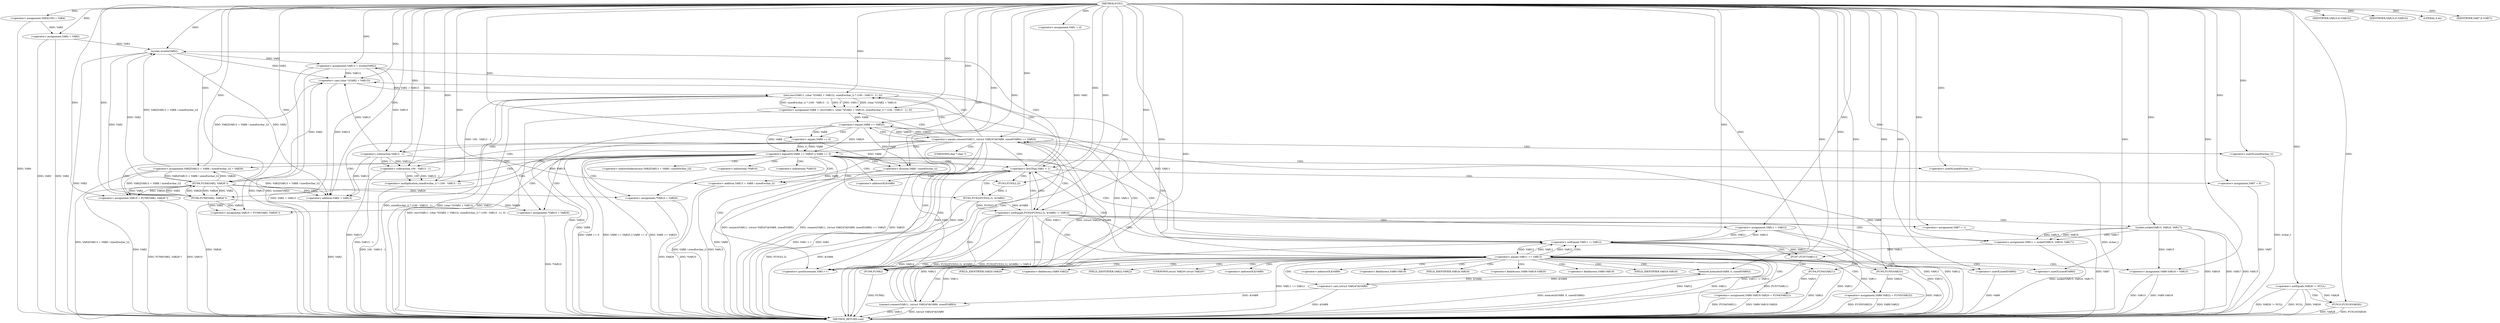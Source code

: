 digraph FUN1 {  
"1000100" [label = "(METHOD,FUN1)" ]
"1000288" [label = "(METHOD_RETURN,void)" ]
"1000105" [label = "(<operator>.assignment,VAR3[100] = VAR4)" ]
"1000108" [label = "(<operator>.assignment,VAR2 = VAR3)" ]
"1000112" [label = "(<operator>.assignment,VAR1 = 0)" ]
"1000115" [label = "(<operator>.lessThan,VAR1 < 1)" ]
"1000118" [label = "(<operator>.postIncrement,VAR1++)" ]
"1000124" [label = "(<operator>.assignment,VAR7 = 0)" ]
"1000131" [label = "(<operator>.assignment,VAR11 = VAR12)" ]
"1000135" [label = "(<operator>.assignment,VAR13 = wcslen(VAR2))" ]
"1000137" [label = "(wcslen,wcslen(VAR2))" ]
"1000142" [label = "(<operator>.notEquals,FUN2(FUN3(2,2), &VAR6) != VAR14)" ]
"1000143" [label = "(FUN2,FUN2(FUN3(2,2), &VAR6))" ]
"1000144" [label = "(FUN3,FUN3(2,2))" ]
"1000152" [label = "(<operator>.assignment,VAR7 = 1)" ]
"1000155" [label = "(<operator>.assignment,VAR11 = socket(VAR15, VAR16, VAR17))" ]
"1000157" [label = "(socket,socket(VAR15, VAR16, VAR17))" ]
"1000162" [label = "(<operator>.equals,VAR11 == VAR12)" ]
"1000167" [label = "(memset,memset(&VAR9, 0, sizeof(VAR9)))" ]
"1000171" [label = "(<operator>.sizeOf,sizeof(VAR9))" ]
"1000173" [label = "(<operator>.assignment,VAR9.VAR18 = VAR15)" ]
"1000178" [label = "(<operator>.assignment,VAR9.VAR19.VAR20 = FUN4(VAR21))" ]
"1000184" [label = "(FUN4,FUN4(VAR21))" ]
"1000186" [label = "(<operator>.assignment,VAR9.VAR22 = FUN5(VAR23))" ]
"1000190" [label = "(FUN5,FUN5(VAR23))" ]
"1000193" [label = "(<operator>.equals,connect(VAR11, (struct VAR24*)&VAR9, sizeof(VAR9)) == VAR25)" ]
"1000194" [label = "(connect,connect(VAR11, (struct VAR24*)&VAR9, sizeof(VAR9)))" ]
"1000196" [label = "(<operator>.cast,(struct VAR24*)&VAR9)" ]
"1000200" [label = "(<operator>.sizeOf,sizeof(VAR9))" ]
"1000205" [label = "(<operator>.assignment,VAR8 = recv(VAR11, (char *)(VAR2 + VAR13), sizeof(wchar_t) * (100 - VAR13 - 1), 0))" ]
"1000207" [label = "(recv,recv(VAR11, (char *)(VAR2 + VAR13), sizeof(wchar_t) * (100 - VAR13 - 1), 0))" ]
"1000209" [label = "(<operator>.cast,(char *)(VAR2 + VAR13))" ]
"1000211" [label = "(<operator>.addition,VAR2 + VAR13)" ]
"1000214" [label = "(<operator>.multiplication,sizeof(wchar_t) * (100 - VAR13 - 1))" ]
"1000215" [label = "(<operator>.sizeOf,sizeof(wchar_t))" ]
"1000217" [label = "(<operator>.subtraction,100 - VAR13 - 1)" ]
"1000219" [label = "(<operator>.subtraction,VAR13 - 1)" ]
"1000224" [label = "(<operator>.logicalOr,VAR8 == VAR25 || VAR8 == 0)" ]
"1000225" [label = "(<operator>.equals,VAR8 == VAR25)" ]
"1000228" [label = "(<operator>.equals,VAR8 == 0)" ]
"1000233" [label = "(<operator>.assignment,VAR2[VAR13 + VAR8 / sizeof(wchar_t)] = VAR26)" ]
"1000236" [label = "(<operator>.addition,VAR13 + VAR8 / sizeof(wchar_t))" ]
"1000238" [label = "(<operator>.division,VAR8 / sizeof(wchar_t))" ]
"1000240" [label = "(<operator>.sizeOf,sizeof(wchar_t))" ]
"1000243" [label = "(<operator>.assignment,VAR10 = FUN6(VAR2, VAR26''))" ]
"1000245" [label = "(FUN6,FUN6(VAR2, VAR26''))" ]
"1000249" [label = "(IDENTIFIER,VAR10,if (VAR10))" ]
"1000251" [label = "(<operator>.assignment,*VAR10 = VAR26)" ]
"1000255" [label = "(<operator>.assignment,VAR10 = FUN6(VAR2, VAR26''))" ]
"1000257" [label = "(FUN6,FUN6(VAR2, VAR26''))" ]
"1000261" [label = "(IDENTIFIER,VAR10,if (VAR10))" ]
"1000263" [label = "(<operator>.assignment,*VAR10 = VAR26)" ]
"1000267" [label = "(LITERAL,0,do)" ]
"1000269" [label = "(<operator>.notEquals,VAR11 != VAR12)" ]
"1000273" [label = "(FUN7,FUN7(VAR11))" ]
"1000276" [label = "(IDENTIFIER,VAR7,if (VAR7))" ]
"1000278" [label = "(FUN8,FUN8())" ]
"1000282" [label = "(<operator>.notEquals,VAR28 != NULL)" ]
"1000286" [label = "(FUN10,FUN10(VAR28))" ]
"1000147" [label = "(<operator>.addressOf,&VAR6)" ]
"1000168" [label = "(<operator>.addressOf,&VAR9)" ]
"1000174" [label = "(<operator>.fieldAccess,VAR9.VAR18)" ]
"1000176" [label = "(FIELD_IDENTIFIER,VAR18,VAR18)" ]
"1000179" [label = "(<operator>.fieldAccess,VAR9.VAR19.VAR20)" ]
"1000180" [label = "(<operator>.fieldAccess,VAR9.VAR19)" ]
"1000182" [label = "(FIELD_IDENTIFIER,VAR19,VAR19)" ]
"1000183" [label = "(FIELD_IDENTIFIER,VAR20,VAR20)" ]
"1000187" [label = "(<operator>.fieldAccess,VAR9.VAR22)" ]
"1000189" [label = "(FIELD_IDENTIFIER,VAR22,VAR22)" ]
"1000197" [label = "(UNKNOWN,struct VAR24*,struct VAR24*)" ]
"1000198" [label = "(<operator>.addressOf,&VAR9)" ]
"1000210" [label = "(UNKNOWN,char *,char *)" ]
"1000234" [label = "(<operator>.indirectIndexAccess,VAR2[VAR13 + VAR8 / sizeof(wchar_t)])" ]
"1000252" [label = "(<operator>.indirection,*VAR10)" ]
"1000264" [label = "(<operator>.indirection,*VAR10)" ]
  "1000184" -> "1000288"  [ label = "DDG: VAR21"] 
  "1000186" -> "1000288"  [ label = "DDG: FUN5(VAR23)"] 
  "1000131" -> "1000288"  [ label = "DDG: VAR11"] 
  "1000211" -> "1000288"  [ label = "DDG: VAR2"] 
  "1000273" -> "1000288"  [ label = "DDG: FUN7(VAR11)"] 
  "1000137" -> "1000288"  [ label = "DDG: VAR2"] 
  "1000257" -> "1000288"  [ label = "DDG: VAR26"] 
  "1000157" -> "1000288"  [ label = "DDG: VAR16"] 
  "1000286" -> "1000288"  [ label = "DDG: FUN10(VAR28)"] 
  "1000162" -> "1000288"  [ label = "DDG: VAR12"] 
  "1000186" -> "1000288"  [ label = "DDG: VAR9.VAR22"] 
  "1000142" -> "1000288"  [ label = "DDG: FUN2(FUN3(2,2), &VAR6) != VAR14"] 
  "1000224" -> "1000288"  [ label = "DDG: VAR8 == VAR25"] 
  "1000124" -> "1000288"  [ label = "DDG: VAR7"] 
  "1000193" -> "1000288"  [ label = "DDG: connect(VAR11, (struct VAR24*)&VAR9, sizeof(VAR9))"] 
  "1000200" -> "1000288"  [ label = "DDG: VAR9"] 
  "1000225" -> "1000288"  [ label = "DDG: VAR25"] 
  "1000236" -> "1000288"  [ label = "DDG: VAR13"] 
  "1000207" -> "1000288"  [ label = "DDG: (char *)(VAR2 + VAR13)"] 
  "1000282" -> "1000288"  [ label = "DDG: VAR28 != NULL"] 
  "1000282" -> "1000288"  [ label = "DDG: NULL"] 
  "1000105" -> "1000288"  [ label = "DDG: VAR4"] 
  "1000238" -> "1000288"  [ label = "DDG: VAR8"] 
  "1000215" -> "1000288"  [ label = "DDG: wchar_t"] 
  "1000155" -> "1000288"  [ label = "DDG: socket(VAR15, VAR16, VAR17)"] 
  "1000286" -> "1000288"  [ label = "DDG: VAR28"] 
  "1000178" -> "1000288"  [ label = "DDG: VAR9.VAR19.VAR20"] 
  "1000225" -> "1000288"  [ label = "DDG: VAR8"] 
  "1000217" -> "1000288"  [ label = "DDG: VAR13 - 1"] 
  "1000214" -> "1000288"  [ label = "DDG: 100 - VAR13 - 1"] 
  "1000236" -> "1000288"  [ label = "DDG: VAR8 / sizeof(wchar_t)"] 
  "1000157" -> "1000288"  [ label = "DDG: VAR17"] 
  "1000224" -> "1000288"  [ label = "DDG: VAR8 == 0"] 
  "1000207" -> "1000288"  [ label = "DDG: sizeof(wchar_t) * (100 - VAR13 - 1)"] 
  "1000269" -> "1000288"  [ label = "DDG: VAR11 != VAR12"] 
  "1000194" -> "1000288"  [ label = "DDG: VAR11"] 
  "1000178" -> "1000288"  [ label = "DDG: FUN4(VAR21)"] 
  "1000228" -> "1000288"  [ label = "DDG: VAR8"] 
  "1000251" -> "1000288"  [ label = "DDG: *VAR10"] 
  "1000157" -> "1000288"  [ label = "DDG: VAR15"] 
  "1000143" -> "1000288"  [ label = "DDG: FUN3(2,2)"] 
  "1000167" -> "1000288"  [ label = "DDG: memset(&VAR9, 0, sizeof(VAR9))"] 
  "1000190" -> "1000288"  [ label = "DDG: VAR23"] 
  "1000263" -> "1000288"  [ label = "DDG: *VAR10"] 
  "1000115" -> "1000288"  [ label = "DDG: VAR1 < 1"] 
  "1000273" -> "1000288"  [ label = "DDG: VAR11"] 
  "1000207" -> "1000288"  [ label = "DDG: VAR11"] 
  "1000142" -> "1000288"  [ label = "DDG: VAR14"] 
  "1000257" -> "1000288"  [ label = "DDG: VAR2"] 
  "1000205" -> "1000288"  [ label = "DDG: recv(VAR11, (char *)(VAR2 + VAR13), sizeof(wchar_t) * (100 - VAR13 - 1), 0)"] 
  "1000263" -> "1000288"  [ label = "DDG: VAR26"] 
  "1000152" -> "1000288"  [ label = "DDG: VAR7"] 
  "1000278" -> "1000288"  [ label = "DDG: FUN8()"] 
  "1000131" -> "1000288"  [ label = "DDG: VAR12"] 
  "1000193" -> "1000288"  [ label = "DDG: connect(VAR11, (struct VAR24*)&VAR9, sizeof(VAR9)) == VAR25"] 
  "1000209" -> "1000288"  [ label = "DDG: VAR2 + VAR13"] 
  "1000108" -> "1000288"  [ label = "DDG: VAR3"] 
  "1000233" -> "1000288"  [ label = "DDG: VAR2[VAR13 + VAR8 / sizeof(wchar_t)]"] 
  "1000142" -> "1000288"  [ label = "DDG: FUN2(FUN3(2,2), &VAR6)"] 
  "1000135" -> "1000288"  [ label = "DDG: VAR13"] 
  "1000219" -> "1000288"  [ label = "DDG: VAR13"] 
  "1000173" -> "1000288"  [ label = "DDG: VAR15"] 
  "1000269" -> "1000288"  [ label = "DDG: VAR11"] 
  "1000255" -> "1000288"  [ label = "DDG: FUN6(VAR2, VAR26'')"] 
  "1000255" -> "1000288"  [ label = "DDG: VAR10"] 
  "1000162" -> "1000288"  [ label = "DDG: VAR11"] 
  "1000194" -> "1000288"  [ label = "DDG: (struct VAR24*)&VAR9"] 
  "1000162" -> "1000288"  [ label = "DDG: VAR11 == VAR12"] 
  "1000282" -> "1000288"  [ label = "DDG: VAR28"] 
  "1000240" -> "1000288"  [ label = "DDG: wchar_t"] 
  "1000143" -> "1000288"  [ label = "DDG: &VAR6"] 
  "1000269" -> "1000288"  [ label = "DDG: VAR12"] 
  "1000115" -> "1000288"  [ label = "DDG: VAR1"] 
  "1000173" -> "1000288"  [ label = "DDG: VAR9.VAR18"] 
  "1000135" -> "1000288"  [ label = "DDG: wcslen(VAR2)"] 
  "1000108" -> "1000288"  [ label = "DDG: VAR2"] 
  "1000224" -> "1000288"  [ label = "DDG: VAR8 == VAR25 || VAR8 == 0"] 
  "1000196" -> "1000288"  [ label = "DDG: &VAR9"] 
  "1000193" -> "1000288"  [ label = "DDG: VAR25"] 
  "1000100" -> "1000105"  [ label = "DDG: "] 
  "1000105" -> "1000108"  [ label = "DDG: VAR3"] 
  "1000100" -> "1000108"  [ label = "DDG: "] 
  "1000100" -> "1000112"  [ label = "DDG: "] 
  "1000112" -> "1000115"  [ label = "DDG: VAR1"] 
  "1000118" -> "1000115"  [ label = "DDG: VAR1"] 
  "1000100" -> "1000115"  [ label = "DDG: "] 
  "1000115" -> "1000118"  [ label = "DDG: VAR1"] 
  "1000100" -> "1000118"  [ label = "DDG: "] 
  "1000100" -> "1000124"  [ label = "DDG: "] 
  "1000269" -> "1000131"  [ label = "DDG: VAR12"] 
  "1000100" -> "1000131"  [ label = "DDG: "] 
  "1000137" -> "1000135"  [ label = "DDG: VAR2"] 
  "1000100" -> "1000135"  [ label = "DDG: "] 
  "1000257" -> "1000137"  [ label = "DDG: VAR2"] 
  "1000233" -> "1000137"  [ label = "DDG: VAR2[VAR13 + VAR8 / sizeof(wchar_t)]"] 
  "1000108" -> "1000137"  [ label = "DDG: VAR2"] 
  "1000100" -> "1000137"  [ label = "DDG: "] 
  "1000143" -> "1000142"  [ label = "DDG: FUN3(2,2)"] 
  "1000143" -> "1000142"  [ label = "DDG: &VAR6"] 
  "1000144" -> "1000143"  [ label = "DDG: 2"] 
  "1000100" -> "1000144"  [ label = "DDG: "] 
  "1000100" -> "1000142"  [ label = "DDG: "] 
  "1000100" -> "1000152"  [ label = "DDG: "] 
  "1000157" -> "1000155"  [ label = "DDG: VAR15"] 
  "1000157" -> "1000155"  [ label = "DDG: VAR16"] 
  "1000157" -> "1000155"  [ label = "DDG: VAR17"] 
  "1000100" -> "1000155"  [ label = "DDG: "] 
  "1000100" -> "1000157"  [ label = "DDG: "] 
  "1000155" -> "1000162"  [ label = "DDG: VAR11"] 
  "1000100" -> "1000162"  [ label = "DDG: "] 
  "1000269" -> "1000162"  [ label = "DDG: VAR12"] 
  "1000196" -> "1000167"  [ label = "DDG: &VAR9"] 
  "1000100" -> "1000167"  [ label = "DDG: "] 
  "1000100" -> "1000171"  [ label = "DDG: "] 
  "1000157" -> "1000173"  [ label = "DDG: VAR15"] 
  "1000100" -> "1000173"  [ label = "DDG: "] 
  "1000184" -> "1000178"  [ label = "DDG: VAR21"] 
  "1000100" -> "1000184"  [ label = "DDG: "] 
  "1000190" -> "1000186"  [ label = "DDG: VAR23"] 
  "1000100" -> "1000190"  [ label = "DDG: "] 
  "1000194" -> "1000193"  [ label = "DDG: VAR11"] 
  "1000194" -> "1000193"  [ label = "DDG: (struct VAR24*)&VAR9"] 
  "1000162" -> "1000194"  [ label = "DDG: VAR11"] 
  "1000100" -> "1000194"  [ label = "DDG: "] 
  "1000196" -> "1000194"  [ label = "DDG: &VAR9"] 
  "1000167" -> "1000196"  [ label = "DDG: &VAR9"] 
  "1000100" -> "1000200"  [ label = "DDG: "] 
  "1000225" -> "1000193"  [ label = "DDG: VAR25"] 
  "1000100" -> "1000193"  [ label = "DDG: "] 
  "1000207" -> "1000205"  [ label = "DDG: VAR11"] 
  "1000207" -> "1000205"  [ label = "DDG: (char *)(VAR2 + VAR13)"] 
  "1000207" -> "1000205"  [ label = "DDG: sizeof(wchar_t) * (100 - VAR13 - 1)"] 
  "1000207" -> "1000205"  [ label = "DDG: 0"] 
  "1000100" -> "1000205"  [ label = "DDG: "] 
  "1000194" -> "1000207"  [ label = "DDG: VAR11"] 
  "1000100" -> "1000207"  [ label = "DDG: "] 
  "1000209" -> "1000207"  [ label = "DDG: VAR2 + VAR13"] 
  "1000257" -> "1000209"  [ label = "DDG: VAR2"] 
  "1000233" -> "1000209"  [ label = "DDG: VAR2[VAR13 + VAR8 / sizeof(wchar_t)]"] 
  "1000137" -> "1000209"  [ label = "DDG: VAR2"] 
  "1000100" -> "1000209"  [ label = "DDG: "] 
  "1000135" -> "1000209"  [ label = "DDG: VAR13"] 
  "1000219" -> "1000209"  [ label = "DDG: VAR13"] 
  "1000257" -> "1000211"  [ label = "DDG: VAR2"] 
  "1000233" -> "1000211"  [ label = "DDG: VAR2[VAR13 + VAR8 / sizeof(wchar_t)]"] 
  "1000137" -> "1000211"  [ label = "DDG: VAR2"] 
  "1000100" -> "1000211"  [ label = "DDG: "] 
  "1000135" -> "1000211"  [ label = "DDG: VAR13"] 
  "1000219" -> "1000211"  [ label = "DDG: VAR13"] 
  "1000214" -> "1000207"  [ label = "DDG: 100 - VAR13 - 1"] 
  "1000100" -> "1000214"  [ label = "DDG: "] 
  "1000100" -> "1000215"  [ label = "DDG: "] 
  "1000217" -> "1000214"  [ label = "DDG: 100"] 
  "1000217" -> "1000214"  [ label = "DDG: VAR13 - 1"] 
  "1000100" -> "1000217"  [ label = "DDG: "] 
  "1000219" -> "1000217"  [ label = "DDG: VAR13"] 
  "1000219" -> "1000217"  [ label = "DDG: 1"] 
  "1000100" -> "1000219"  [ label = "DDG: "] 
  "1000135" -> "1000219"  [ label = "DDG: VAR13"] 
  "1000225" -> "1000224"  [ label = "DDG: VAR8"] 
  "1000225" -> "1000224"  [ label = "DDG: VAR25"] 
  "1000205" -> "1000225"  [ label = "DDG: VAR8"] 
  "1000100" -> "1000225"  [ label = "DDG: "] 
  "1000193" -> "1000225"  [ label = "DDG: VAR25"] 
  "1000228" -> "1000224"  [ label = "DDG: VAR8"] 
  "1000228" -> "1000224"  [ label = "DDG: 0"] 
  "1000225" -> "1000228"  [ label = "DDG: VAR8"] 
  "1000100" -> "1000228"  [ label = "DDG: "] 
  "1000257" -> "1000233"  [ label = "DDG: VAR26"] 
  "1000100" -> "1000233"  [ label = "DDG: "] 
  "1000219" -> "1000236"  [ label = "DDG: VAR13"] 
  "1000100" -> "1000236"  [ label = "DDG: "] 
  "1000238" -> "1000236"  [ label = "DDG: VAR8"] 
  "1000225" -> "1000238"  [ label = "DDG: VAR8"] 
  "1000228" -> "1000238"  [ label = "DDG: VAR8"] 
  "1000100" -> "1000238"  [ label = "DDG: "] 
  "1000100" -> "1000240"  [ label = "DDG: "] 
  "1000245" -> "1000243"  [ label = "DDG: VAR2"] 
  "1000245" -> "1000243"  [ label = "DDG: VAR26"] 
  "1000100" -> "1000243"  [ label = "DDG: "] 
  "1000233" -> "1000245"  [ label = "DDG: VAR2[VAR13 + VAR8 / sizeof(wchar_t)]"] 
  "1000100" -> "1000245"  [ label = "DDG: "] 
  "1000257" -> "1000245"  [ label = "DDG: VAR2"] 
  "1000137" -> "1000245"  [ label = "DDG: VAR2"] 
  "1000257" -> "1000245"  [ label = "DDG: VAR26"] 
  "1000100" -> "1000249"  [ label = "DDG: "] 
  "1000245" -> "1000251"  [ label = "DDG: VAR26"] 
  "1000100" -> "1000251"  [ label = "DDG: "] 
  "1000257" -> "1000255"  [ label = "DDG: VAR2"] 
  "1000257" -> "1000255"  [ label = "DDG: VAR26"] 
  "1000100" -> "1000255"  [ label = "DDG: "] 
  "1000233" -> "1000257"  [ label = "DDG: VAR2[VAR13 + VAR8 / sizeof(wchar_t)]"] 
  "1000245" -> "1000257"  [ label = "DDG: VAR2"] 
  "1000100" -> "1000257"  [ label = "DDG: "] 
  "1000245" -> "1000257"  [ label = "DDG: VAR26"] 
  "1000100" -> "1000261"  [ label = "DDG: "] 
  "1000257" -> "1000263"  [ label = "DDG: VAR26"] 
  "1000100" -> "1000263"  [ label = "DDG: "] 
  "1000100" -> "1000267"  [ label = "DDG: "] 
  "1000131" -> "1000269"  [ label = "DDG: VAR11"] 
  "1000194" -> "1000269"  [ label = "DDG: VAR11"] 
  "1000207" -> "1000269"  [ label = "DDG: VAR11"] 
  "1000162" -> "1000269"  [ label = "DDG: VAR11"] 
  "1000100" -> "1000269"  [ label = "DDG: "] 
  "1000162" -> "1000269"  [ label = "DDG: VAR12"] 
  "1000269" -> "1000273"  [ label = "DDG: VAR11"] 
  "1000100" -> "1000273"  [ label = "DDG: "] 
  "1000100" -> "1000276"  [ label = "DDG: "] 
  "1000100" -> "1000278"  [ label = "DDG: "] 
  "1000100" -> "1000282"  [ label = "DDG: "] 
  "1000282" -> "1000286"  [ label = "DDG: VAR28"] 
  "1000100" -> "1000286"  [ label = "DDG: "] 
  "1000115" -> "1000142"  [ label = "CDG: "] 
  "1000115" -> "1000144"  [ label = "CDG: "] 
  "1000115" -> "1000135"  [ label = "CDG: "] 
  "1000115" -> "1000131"  [ label = "CDG: "] 
  "1000115" -> "1000143"  [ label = "CDG: "] 
  "1000115" -> "1000137"  [ label = "CDG: "] 
  "1000115" -> "1000124"  [ label = "CDG: "] 
  "1000115" -> "1000147"  [ label = "CDG: "] 
  "1000142" -> "1000157"  [ label = "CDG: "] 
  "1000142" -> "1000152"  [ label = "CDG: "] 
  "1000142" -> "1000155"  [ label = "CDG: "] 
  "1000142" -> "1000162"  [ label = "CDG: "] 
  "1000142" -> "1000269"  [ label = "CDG: "] 
  "1000142" -> "1000118"  [ label = "CDG: "] 
  "1000142" -> "1000115"  [ label = "CDG: "] 
  "1000142" -> "1000278"  [ label = "CDG: "] 
  "1000162" -> "1000200"  [ label = "CDG: "] 
  "1000162" -> "1000174"  [ label = "CDG: "] 
  "1000162" -> "1000182"  [ label = "CDG: "] 
  "1000162" -> "1000197"  [ label = "CDG: "] 
  "1000162" -> "1000180"  [ label = "CDG: "] 
  "1000162" -> "1000183"  [ label = "CDG: "] 
  "1000162" -> "1000190"  [ label = "CDG: "] 
  "1000162" -> "1000167"  [ label = "CDG: "] 
  "1000162" -> "1000179"  [ label = "CDG: "] 
  "1000162" -> "1000194"  [ label = "CDG: "] 
  "1000162" -> "1000176"  [ label = "CDG: "] 
  "1000162" -> "1000198"  [ label = "CDG: "] 
  "1000162" -> "1000187"  [ label = "CDG: "] 
  "1000162" -> "1000186"  [ label = "CDG: "] 
  "1000162" -> "1000189"  [ label = "CDG: "] 
  "1000162" -> "1000196"  [ label = "CDG: "] 
  "1000162" -> "1000168"  [ label = "CDG: "] 
  "1000162" -> "1000178"  [ label = "CDG: "] 
  "1000162" -> "1000173"  [ label = "CDG: "] 
  "1000162" -> "1000171"  [ label = "CDG: "] 
  "1000162" -> "1000193"  [ label = "CDG: "] 
  "1000162" -> "1000184"  [ label = "CDG: "] 
  "1000162" -> "1000269"  [ label = "CDG: "] 
  "1000162" -> "1000118"  [ label = "CDG: "] 
  "1000162" -> "1000115"  [ label = "CDG: "] 
  "1000162" -> "1000278"  [ label = "CDG: "] 
  "1000193" -> "1000211"  [ label = "CDG: "] 
  "1000193" -> "1000219"  [ label = "CDG: "] 
  "1000193" -> "1000210"  [ label = "CDG: "] 
  "1000193" -> "1000214"  [ label = "CDG: "] 
  "1000193" -> "1000224"  [ label = "CDG: "] 
  "1000193" -> "1000217"  [ label = "CDG: "] 
  "1000193" -> "1000215"  [ label = "CDG: "] 
  "1000193" -> "1000225"  [ label = "CDG: "] 
  "1000193" -> "1000207"  [ label = "CDG: "] 
  "1000193" -> "1000205"  [ label = "CDG: "] 
  "1000193" -> "1000209"  [ label = "CDG: "] 
  "1000193" -> "1000269"  [ label = "CDG: "] 
  "1000193" -> "1000118"  [ label = "CDG: "] 
  "1000193" -> "1000115"  [ label = "CDG: "] 
  "1000193" -> "1000278"  [ label = "CDG: "] 
  "1000224" -> "1000238"  [ label = "CDG: "] 
  "1000224" -> "1000233"  [ label = "CDG: "] 
  "1000224" -> "1000255"  [ label = "CDG: "] 
  "1000224" -> "1000243"  [ label = "CDG: "] 
  "1000224" -> "1000236"  [ label = "CDG: "] 
  "1000224" -> "1000240"  [ label = "CDG: "] 
  "1000224" -> "1000245"  [ label = "CDG: "] 
  "1000224" -> "1000234"  [ label = "CDG: "] 
  "1000224" -> "1000257"  [ label = "CDG: "] 
  "1000224" -> "1000263"  [ label = "CDG: "] 
  "1000224" -> "1000264"  [ label = "CDG: "] 
  "1000224" -> "1000269"  [ label = "CDG: "] 
  "1000224" -> "1000118"  [ label = "CDG: "] 
  "1000224" -> "1000115"  [ label = "CDG: "] 
  "1000224" -> "1000278"  [ label = "CDG: "] 
  "1000224" -> "1000142"  [ label = "CDG: "] 
  "1000224" -> "1000144"  [ label = "CDG: "] 
  "1000224" -> "1000143"  [ label = "CDG: "] 
  "1000224" -> "1000147"  [ label = "CDG: "] 
  "1000224" -> "1000251"  [ label = "CDG: "] 
  "1000224" -> "1000252"  [ label = "CDG: "] 
  "1000225" -> "1000228"  [ label = "CDG: "] 
  "1000269" -> "1000273"  [ label = "CDG: "] 
  "1000282" -> "1000286"  [ label = "CDG: "] 
}
